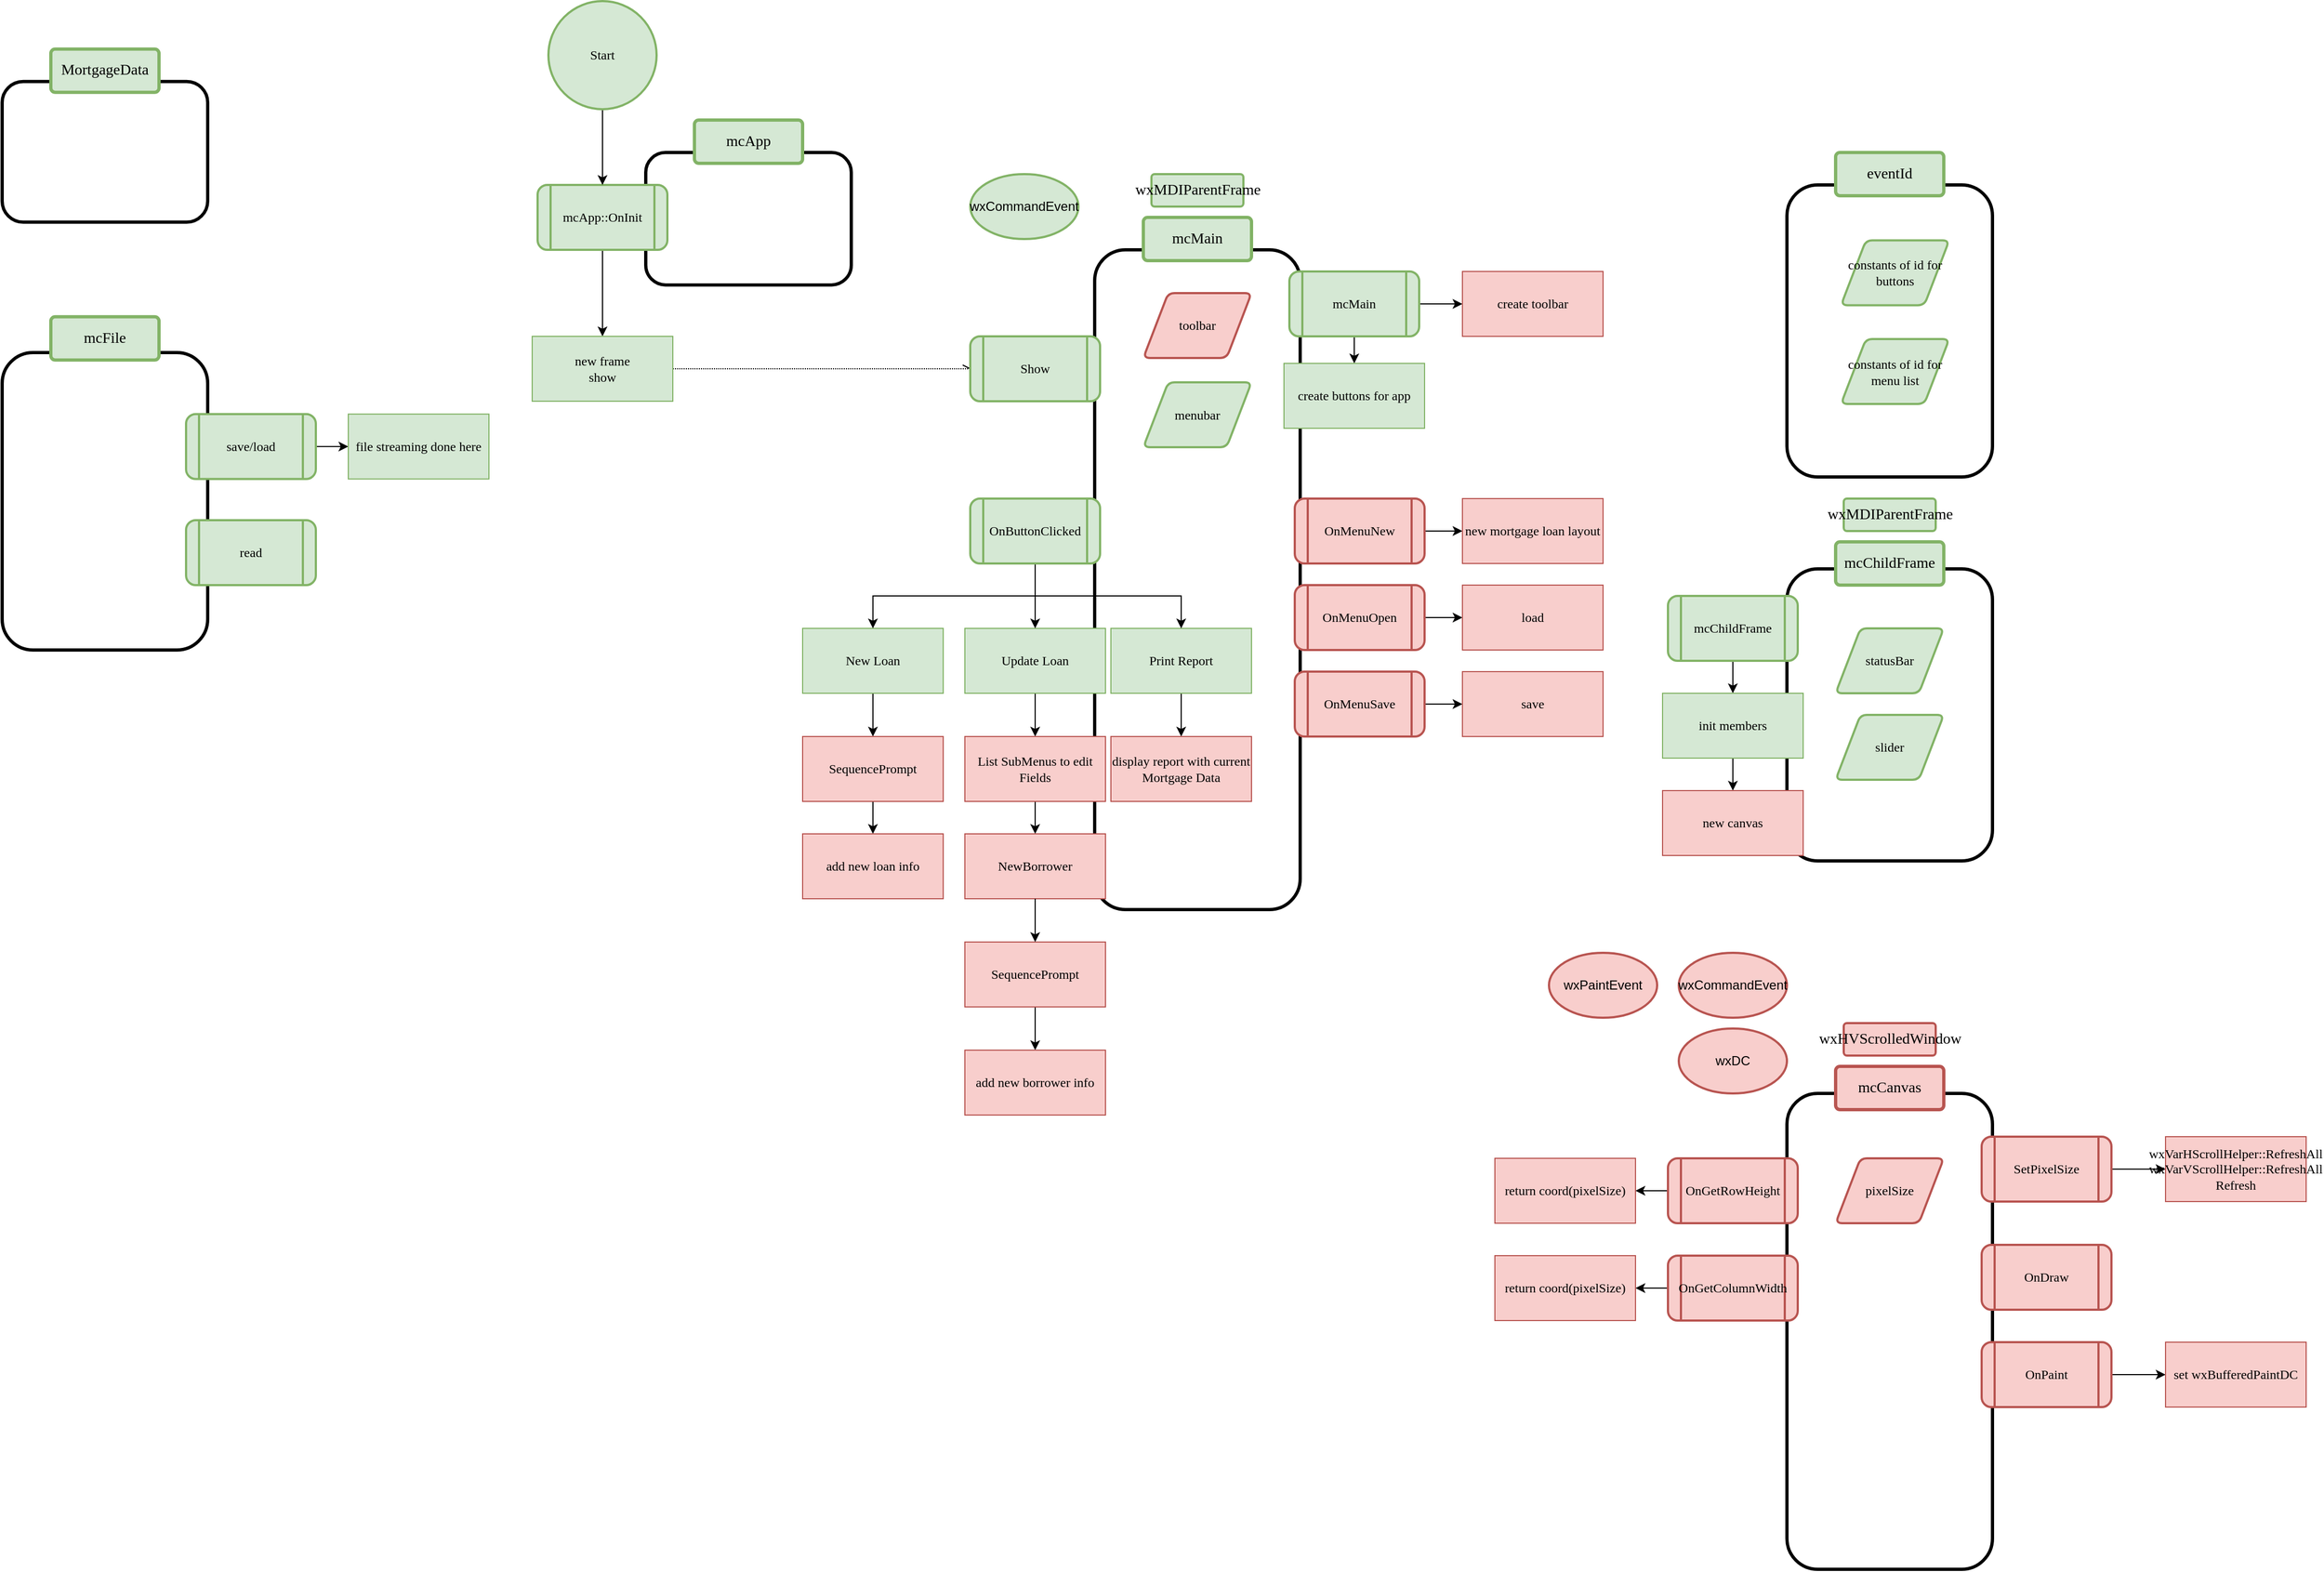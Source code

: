 <mxfile version="16.6.1" type="device"><diagram id="4u5bkuqh8i6XdxuR7M9z" name="Page-1"><mxGraphModel dx="1868" dy="2867" grid="1" gridSize="10" guides="1" tooltips="1" connect="1" arrows="1" fold="1" page="1" pageScale="1" pageWidth="850" pageHeight="1100" math="0" shadow="0"><root><mxCell id="0"/><mxCell id="1" parent="0"/><mxCell id="6ShOgifThUx7Da6KeaPq-13" value="" style="rounded=1;whiteSpace=wrap;html=1;fillColor=none;strokeWidth=3;fontFamily=SF Mono;" parent="1" vertex="1"><mxGeometry x="1510" y="-695" width="190" height="270" as="geometry"/></mxCell><mxCell id="f-LeLVSREXbkeS8HNx8I-79" value="" style="rounded=1;whiteSpace=wrap;html=1;fillColor=none;strokeWidth=3;fontFamily=SF Mono;" parent="1" vertex="1"><mxGeometry x="870" y="-990" width="190" height="610" as="geometry"/></mxCell><mxCell id="f-LeLVSREXbkeS8HNx8I-83" value="" style="rounded=1;whiteSpace=wrap;html=1;fillColor=none;strokeWidth=3;fontFamily=SF Mono;" parent="1" vertex="1"><mxGeometry x="455" y="-1080" width="190" height="122.5" as="geometry"/></mxCell><mxCell id="DNXCwKFJPy2jb9ZxVJ6H-2" value="" style="edgeStyle=orthogonalEdgeStyle;rounded=0;orthogonalLoop=1;jettySize=auto;html=1;entryX=0.5;entryY=0;entryDx=0;entryDy=0;" edge="1" parent="1" source="SENwZf0jZD7FWOnmWLHz-10" target="6ShOgifThUx7Da6KeaPq-1"><mxGeometry relative="1" as="geometry"><mxPoint x="415" y="-920" as="targetPoint"/></mxGeometry></mxCell><mxCell id="SENwZf0jZD7FWOnmWLHz-10" value="mcApp::OnInit" style="shape=process;whiteSpace=wrap;html=1;backgroundOutline=1;fillColor=#d5e8d4;strokeColor=#82b366;rounded=1;fontFamily=SF Mono;strokeWidth=2;" parent="1" vertex="1"><mxGeometry x="355" y="-1050" width="120" height="60" as="geometry"/></mxCell><mxCell id="HCgGVhxVDAZrNAhKXv1q-3" style="edgeStyle=orthogonalEdgeStyle;rounded=0;orthogonalLoop=1;jettySize=auto;html=1;exitX=0.5;exitY=1;exitDx=0;exitDy=0;exitPerimeter=0;entryX=0.5;entryY=0;entryDx=0;entryDy=0;" parent="1" source="HCgGVhxVDAZrNAhKXv1q-1" target="SENwZf0jZD7FWOnmWLHz-10" edge="1"><mxGeometry relative="1" as="geometry"/></mxCell><mxCell id="HCgGVhxVDAZrNAhKXv1q-1" value="&lt;font style=&quot;font-size: 12px&quot;&gt;Start&lt;/font&gt;" style="strokeWidth=2;html=1;shape=mxgraph.flowchart.start_2;whiteSpace=wrap;fillColor=#d5e8d4;strokeColor=#82b366;fontFamily=SF Mono;" parent="1" vertex="1"><mxGeometry x="365" y="-1220" width="100" height="100" as="geometry"/></mxCell><mxCell id="f-LeLVSREXbkeS8HNx8I-13" style="edgeStyle=orthogonalEdgeStyle;rounded=0;orthogonalLoop=1;jettySize=auto;html=1;exitX=0.5;exitY=1;exitDx=0;exitDy=0;entryX=0.5;entryY=0;entryDx=0;entryDy=0;" parent="1" source="f-LeLVSREXbkeS8HNx8I-4" target="f-LeLVSREXbkeS8HNx8I-11" edge="1"><mxGeometry relative="1" as="geometry"/></mxCell><mxCell id="f-LeLVSREXbkeS8HNx8I-4" value="&lt;font style=&quot;font-size: 12px&quot;&gt;New Loan&lt;/font&gt;" style="rounded=0;whiteSpace=wrap;html=1;fillColor=#d5e8d4;strokeColor=#82b366;fontFamily=SF Mono;" parent="1" vertex="1"><mxGeometry x="600" y="-640" width="130" height="60" as="geometry"/></mxCell><mxCell id="f-LeLVSREXbkeS8HNx8I-15" style="edgeStyle=orthogonalEdgeStyle;rounded=0;orthogonalLoop=1;jettySize=auto;html=1;exitX=0.5;exitY=1;exitDx=0;exitDy=0;entryX=0.5;entryY=0;entryDx=0;entryDy=0;" parent="1" source="f-LeLVSREXbkeS8HNx8I-5" target="f-LeLVSREXbkeS8HNx8I-12" edge="1"><mxGeometry relative="1" as="geometry"/></mxCell><mxCell id="f-LeLVSREXbkeS8HNx8I-5" value="&lt;font style=&quot;font-size: 12px&quot;&gt;Update Loan&lt;/font&gt;" style="rounded=0;whiteSpace=wrap;html=1;fillColor=#d5e8d4;strokeColor=#82b366;fontFamily=SF Mono;" parent="1" vertex="1"><mxGeometry x="750" y="-640" width="130" height="60" as="geometry"/></mxCell><mxCell id="f-LeLVSREXbkeS8HNx8I-21" style="edgeStyle=orthogonalEdgeStyle;rounded=0;orthogonalLoop=1;jettySize=auto;html=1;exitX=0.5;exitY=1;exitDx=0;exitDy=0;entryX=0.5;entryY=0;entryDx=0;entryDy=0;" parent="1" source="f-LeLVSREXbkeS8HNx8I-6" target="f-LeLVSREXbkeS8HNx8I-16" edge="1"><mxGeometry relative="1" as="geometry"/></mxCell><mxCell id="f-LeLVSREXbkeS8HNx8I-6" value="&lt;font style=&quot;font-size: 12px&quot;&gt;Print Report&lt;/font&gt;" style="rounded=0;whiteSpace=wrap;html=1;fillColor=#d5e8d4;strokeColor=#82b366;fontFamily=SF Mono;" parent="1" vertex="1"><mxGeometry x="885" y="-640" width="130" height="60" as="geometry"/></mxCell><mxCell id="f-LeLVSREXbkeS8HNx8I-33" style="edgeStyle=orthogonalEdgeStyle;rounded=0;orthogonalLoop=1;jettySize=auto;html=1;exitX=0.5;exitY=1;exitDx=0;exitDy=0;entryX=0.5;entryY=0;entryDx=0;entryDy=0;startArrow=none;startFill=0;endArrow=classic;endFill=1;strokeColor=#000000;" parent="1" source="f-LeLVSREXbkeS8HNx8I-11" target="f-LeLVSREXbkeS8HNx8I-31" edge="1"><mxGeometry relative="1" as="geometry"/></mxCell><mxCell id="f-LeLVSREXbkeS8HNx8I-11" value="&lt;font style=&quot;font-size: 12px&quot;&gt;SequencePrompt&lt;/font&gt;" style="rounded=0;whiteSpace=wrap;html=1;fillColor=#f8cecc;strokeColor=#b85450;fontFamily=SF Mono;" parent="1" vertex="1"><mxGeometry x="600" y="-540" width="130" height="60" as="geometry"/></mxCell><mxCell id="f-LeLVSREXbkeS8HNx8I-20" style="edgeStyle=orthogonalEdgeStyle;rounded=0;orthogonalLoop=1;jettySize=auto;html=1;exitX=0.5;exitY=1;exitDx=0;exitDy=0;entryX=0.5;entryY=0;entryDx=0;entryDy=0;" parent="1" source="f-LeLVSREXbkeS8HNx8I-12" target="f-LeLVSREXbkeS8HNx8I-17" edge="1"><mxGeometry relative="1" as="geometry"/></mxCell><mxCell id="f-LeLVSREXbkeS8HNx8I-12" value="&lt;font style=&quot;font-size: 12px&quot;&gt;List SubMenus to edit Fields&lt;/font&gt;" style="rounded=0;whiteSpace=wrap;html=1;fillColor=#f8cecc;strokeColor=#b85450;fontFamily=SF Mono;" parent="1" vertex="1"><mxGeometry x="750" y="-540" width="130" height="60" as="geometry"/></mxCell><mxCell id="f-LeLVSREXbkeS8HNx8I-16" value="&lt;font style=&quot;font-size: 12px&quot;&gt;display report with current Mortgage Data&lt;/font&gt;" style="rounded=0;whiteSpace=wrap;html=1;fillColor=#f8cecc;strokeColor=#b85450;fontFamily=SF Mono;" parent="1" vertex="1"><mxGeometry x="885" y="-540" width="130" height="60" as="geometry"/></mxCell><mxCell id="f-LeLVSREXbkeS8HNx8I-19" style="edgeStyle=orthogonalEdgeStyle;rounded=0;orthogonalLoop=1;jettySize=auto;html=1;exitX=0.5;exitY=1;exitDx=0;exitDy=0;entryX=0.5;entryY=0;entryDx=0;entryDy=0;fillColor=#f8cecc;strokeColor=#000000;startArrow=none;" parent="1" source="f-LeLVSREXbkeS8HNx8I-29" target="f-LeLVSREXbkeS8HNx8I-18" edge="1"><mxGeometry relative="1" as="geometry"><mxPoint x="837.5" y="-290" as="sourcePoint"/></mxGeometry></mxCell><mxCell id="f-LeLVSREXbkeS8HNx8I-17" value="&lt;font style=&quot;font-size: 12px&quot;&gt;NewBorrower&lt;br&gt;&lt;/font&gt;" style="rounded=0;whiteSpace=wrap;html=1;fillColor=#f8cecc;strokeColor=#b85450;fontFamily=SF Mono;" parent="1" vertex="1"><mxGeometry x="750" y="-450" width="130" height="60" as="geometry"/></mxCell><mxCell id="f-LeLVSREXbkeS8HNx8I-18" value="add new borrower info" style="rounded=0;whiteSpace=wrap;html=1;fillColor=#f8cecc;strokeColor=#b85450;fontFamily=SF Mono;" parent="1" vertex="1"><mxGeometry x="750" y="-250" width="130" height="60" as="geometry"/></mxCell><mxCell id="f-LeLVSREXbkeS8HNx8I-29" value="&lt;font style=&quot;font-size: 12px&quot;&gt;SequencePrompt&lt;/font&gt;" style="rounded=0;whiteSpace=wrap;html=1;fillColor=#f8cecc;strokeColor=#b85450;fontFamily=SF Mono;" parent="1" vertex="1"><mxGeometry x="750" y="-350" width="130" height="60" as="geometry"/></mxCell><mxCell id="f-LeLVSREXbkeS8HNx8I-30" value="" style="edgeStyle=orthogonalEdgeStyle;rounded=0;orthogonalLoop=1;jettySize=auto;html=1;exitX=0.5;exitY=1;exitDx=0;exitDy=0;fillColor=#f8cecc;strokeColor=#000000;endArrow=classic;endFill=1;" parent="1" source="f-LeLVSREXbkeS8HNx8I-17" target="f-LeLVSREXbkeS8HNx8I-29" edge="1"><mxGeometry relative="1" as="geometry"><mxPoint x="625" y="-350" as="sourcePoint"/><mxPoint x="625" y="-310" as="targetPoint"/></mxGeometry></mxCell><mxCell id="f-LeLVSREXbkeS8HNx8I-31" value="add new loan info" style="rounded=0;whiteSpace=wrap;html=1;fillColor=#f8cecc;strokeColor=#b85450;fontFamily=SF Mono;" parent="1" vertex="1"><mxGeometry x="600" y="-450" width="130" height="60" as="geometry"/></mxCell><mxCell id="f-LeLVSREXbkeS8HNx8I-45" value="" style="rounded=1;whiteSpace=wrap;html=1;fillColor=none;strokeWidth=3;fontFamily=SF Mono;" parent="1" vertex="1"><mxGeometry x="-140" y="-895" width="190" height="275" as="geometry"/></mxCell><mxCell id="f-LeLVSREXbkeS8HNx8I-74" style="edgeStyle=orthogonalEdgeStyle;rounded=0;orthogonalLoop=1;jettySize=auto;html=1;exitX=1;exitY=0.5;exitDx=0;exitDy=0;entryX=0;entryY=0.5;entryDx=0;entryDy=0;" parent="1" source="f-LeLVSREXbkeS8HNx8I-46" target="f-LeLVSREXbkeS8HNx8I-73" edge="1"><mxGeometry relative="1" as="geometry"/></mxCell><mxCell id="f-LeLVSREXbkeS8HNx8I-46" value="save/load" style="shape=process;whiteSpace=wrap;html=1;backgroundOutline=1;fillColor=#d5e8d4;strokeColor=#82b366;rounded=1;fontFamily=SF Mono;strokeWidth=2;" parent="1" vertex="1"><mxGeometry x="30" y="-838.13" width="120" height="60" as="geometry"/></mxCell><mxCell id="f-LeLVSREXbkeS8HNx8I-56" value="" style="rounded=1;whiteSpace=wrap;html=1;fillColor=none;strokeWidth=3;fontFamily=SF Mono;" parent="1" vertex="1"><mxGeometry x="-140" y="-1145.63" width="190" height="130" as="geometry"/></mxCell><mxCell id="f-LeLVSREXbkeS8HNx8I-63" value="&lt;font style=&quot;font-size: 14px&quot;&gt;MortgageData&lt;/font&gt;" style="rounded=1;arcSize=10;whiteSpace=wrap;html=1;align=center;fillColor=#d5e8d4;strokeColor=#82b366;fontFamily=SF Mono;strokeWidth=3;" parent="1" vertex="1"><mxGeometry x="-95" y="-1175.63" width="100" height="40" as="geometry"/></mxCell><mxCell id="f-LeLVSREXbkeS8HNx8I-68" value="read" style="shape=process;whiteSpace=wrap;html=1;backgroundOutline=1;fillColor=#d5e8d4;strokeColor=#82b366;rounded=1;fontFamily=SF Mono;strokeWidth=2;" parent="1" vertex="1"><mxGeometry x="30" y="-740" width="120" height="60" as="geometry"/></mxCell><mxCell id="f-LeLVSREXbkeS8HNx8I-73" value="&lt;font style=&quot;font-size: 12px&quot;&gt;file streaming done here&lt;/font&gt;" style="rounded=0;whiteSpace=wrap;html=1;fillColor=#d5e8d4;strokeColor=#82b366;fontFamily=SF Mono;" parent="1" vertex="1"><mxGeometry x="180" y="-838.13" width="130" height="60" as="geometry"/></mxCell><mxCell id="f-LeLVSREXbkeS8HNx8I-75" value="&lt;font style=&quot;font-size: 14px&quot;&gt;mcFile&lt;/font&gt;" style="rounded=1;arcSize=10;whiteSpace=wrap;html=1;align=center;fillColor=#d5e8d4;strokeColor=#82b366;fontFamily=SF Mono;strokeWidth=3;" parent="1" vertex="1"><mxGeometry x="-95" y="-928.13" width="100" height="40" as="geometry"/></mxCell><mxCell id="f-LeLVSREXbkeS8HNx8I-80" value="&lt;font style=&quot;font-size: 14px&quot;&gt;mcMain&lt;/font&gt;" style="rounded=1;arcSize=10;whiteSpace=wrap;html=1;align=center;fillColor=#d5e8d4;strokeColor=#82b366;fontFamily=SF Mono;strokeWidth=3;" parent="1" vertex="1"><mxGeometry x="915" y="-1020" width="100" height="40" as="geometry"/></mxCell><mxCell id="f-LeLVSREXbkeS8HNx8I-85" style="edgeStyle=orthogonalEdgeStyle;rounded=0;orthogonalLoop=1;jettySize=auto;html=1;exitX=0.5;exitY=1;exitDx=0;exitDy=0;entryX=0.5;entryY=0;entryDx=0;entryDy=0;" parent="1" source="f-LeLVSREXbkeS8HNx8I-82" target="f-LeLVSREXbkeS8HNx8I-5" edge="1"><mxGeometry relative="1" as="geometry"/></mxCell><mxCell id="f-LeLVSREXbkeS8HNx8I-86" style="edgeStyle=orthogonalEdgeStyle;rounded=0;orthogonalLoop=1;jettySize=auto;html=1;exitX=0.5;exitY=1;exitDx=0;exitDy=0;entryX=0.5;entryY=0;entryDx=0;entryDy=0;" parent="1" source="f-LeLVSREXbkeS8HNx8I-82" target="f-LeLVSREXbkeS8HNx8I-4" edge="1"><mxGeometry relative="1" as="geometry"/></mxCell><mxCell id="f-LeLVSREXbkeS8HNx8I-87" style="edgeStyle=orthogonalEdgeStyle;rounded=0;orthogonalLoop=1;jettySize=auto;html=1;exitX=0.5;exitY=1;exitDx=0;exitDy=0;entryX=0.5;entryY=0;entryDx=0;entryDy=0;" parent="1" source="f-LeLVSREXbkeS8HNx8I-82" target="f-LeLVSREXbkeS8HNx8I-6" edge="1"><mxGeometry relative="1" as="geometry"/></mxCell><mxCell id="f-LeLVSREXbkeS8HNx8I-82" value="OnButtonClicked" style="shape=process;whiteSpace=wrap;html=1;backgroundOutline=1;fillColor=#d5e8d4;strokeColor=#82b366;rounded=1;fontFamily=SF Mono;strokeWidth=2;" parent="1" vertex="1"><mxGeometry x="755" y="-760" width="120" height="60" as="geometry"/></mxCell><mxCell id="f-LeLVSREXbkeS8HNx8I-84" value="&lt;font style=&quot;font-size: 14px&quot;&gt;mcApp&lt;/font&gt;" style="rounded=1;arcSize=10;whiteSpace=wrap;html=1;align=center;fillColor=#d5e8d4;strokeColor=#82b366;fontFamily=SF Mono;strokeWidth=3;" parent="1" vertex="1"><mxGeometry x="500" y="-1110" width="100" height="40" as="geometry"/></mxCell><mxCell id="DNXCwKFJPy2jb9ZxVJ6H-4" style="edgeStyle=orthogonalEdgeStyle;rounded=0;orthogonalLoop=1;jettySize=auto;html=1;exitX=1;exitY=0.5;exitDx=0;exitDy=0;entryX=0;entryY=0.5;entryDx=0;entryDy=0;dashed=1;dashPattern=1 1;endArrow=openAsync;endFill=0;" edge="1" parent="1" source="6ShOgifThUx7Da6KeaPq-1" target="DNXCwKFJPy2jb9ZxVJ6H-3"><mxGeometry relative="1" as="geometry"/></mxCell><mxCell id="6ShOgifThUx7Da6KeaPq-1" value="&lt;font style=&quot;font-size: 12px&quot;&gt;new frame&lt;br&gt;show&lt;br&gt;&lt;/font&gt;" style="rounded=0;whiteSpace=wrap;html=1;fillColor=#d5e8d4;strokeColor=#82b366;fontFamily=SF Mono;" parent="1" vertex="1"><mxGeometry x="350" y="-910" width="130" height="60" as="geometry"/></mxCell><mxCell id="6ShOgifThUx7Da6KeaPq-3" value="&lt;font style=&quot;font-size: 14px&quot;&gt;wxMDIParentFrame&lt;br&gt;&lt;/font&gt;" style="rounded=1;arcSize=10;whiteSpace=wrap;html=1;align=center;fillColor=#d5e8d4;strokeColor=#82b366;fontFamily=SF Mono;strokeWidth=2;shadow=0;glass=0;sketch=0;perimeterSpacing=0;" parent="1" vertex="1"><mxGeometry x="922.5" y="-1060" width="85" height="30" as="geometry"/></mxCell><mxCell id="6ShOgifThUx7Da6KeaPq-4" value="toolbar" style="shape=parallelogram;html=1;strokeWidth=2;perimeter=parallelogramPerimeter;whiteSpace=wrap;rounded=1;arcSize=12;size=0.23;fontFamily=SF Mono;fillColor=#f8cecc;strokeColor=#b85450;" parent="1" vertex="1"><mxGeometry x="915" y="-950" width="100" height="60" as="geometry"/></mxCell><mxCell id="6ShOgifThUx7Da6KeaPq-5" value="menubar" style="shape=parallelogram;html=1;strokeWidth=2;perimeter=parallelogramPerimeter;whiteSpace=wrap;rounded=1;arcSize=12;size=0.23;fontFamily=SF Mono;fillColor=#d5e8d4;strokeColor=#82b366;" parent="1" vertex="1"><mxGeometry x="915" y="-867.5" width="100" height="60" as="geometry"/></mxCell><mxCell id="6ShOgifThUx7Da6KeaPq-6" value="" style="rounded=1;whiteSpace=wrap;html=1;fillColor=none;strokeWidth=3;fontFamily=SF Mono;" parent="1" vertex="1"><mxGeometry x="1510" y="-1050" width="190" height="270" as="geometry"/></mxCell><mxCell id="6ShOgifThUx7Da6KeaPq-7" value="&lt;font style=&quot;font-size: 14px&quot;&gt;eventId&lt;/font&gt;" style="rounded=1;arcSize=10;whiteSpace=wrap;html=1;align=center;fillColor=#d5e8d4;strokeColor=#82b366;fontFamily=SF Mono;strokeWidth=3;" parent="1" vertex="1"><mxGeometry x="1555" y="-1080" width="100" height="40" as="geometry"/></mxCell><mxCell id="6ShOgifThUx7Da6KeaPq-8" value="constants of id for buttons" style="shape=parallelogram;html=1;strokeWidth=2;perimeter=parallelogramPerimeter;whiteSpace=wrap;rounded=1;arcSize=12;size=0.23;fontFamily=SF Mono;fillColor=#d5e8d4;strokeColor=#82b366;" parent="1" vertex="1"><mxGeometry x="1560" y="-998.75" width="100" height="60" as="geometry"/></mxCell><mxCell id="6ShOgifThUx7Da6KeaPq-9" value="constants of id for menu list" style="shape=parallelogram;html=1;strokeWidth=2;perimeter=parallelogramPerimeter;whiteSpace=wrap;rounded=1;arcSize=12;size=0.23;fontFamily=SF Mono;fillColor=#d5e8d4;strokeColor=#82b366;" parent="1" vertex="1"><mxGeometry x="1560" y="-907.5" width="100" height="60" as="geometry"/></mxCell><mxCell id="6ShOgifThUx7Da6KeaPq-10" value="wxCommandEvent" style="strokeWidth=2;html=1;shape=mxgraph.flowchart.start_1;whiteSpace=wrap;fillColor=#d5e8d4;strokeColor=#82b366;" parent="1" vertex="1"><mxGeometry x="755" y="-1060" width="100" height="60" as="geometry"/></mxCell><mxCell id="6ShOgifThUx7Da6KeaPq-12" value="&lt;font style=&quot;font-size: 14px&quot;&gt;mcChildFrame&lt;/font&gt;" style="rounded=1;arcSize=10;whiteSpace=wrap;html=1;align=center;fillColor=#d5e8d4;strokeColor=#82b366;fontFamily=SF Mono;strokeWidth=3;" parent="1" vertex="1"><mxGeometry x="1555" y="-720" width="100" height="40" as="geometry"/></mxCell><mxCell id="6ShOgifThUx7Da6KeaPq-14" value="&lt;font style=&quot;font-size: 14px&quot;&gt;wxMDIParentFrame&lt;br&gt;&lt;/font&gt;" style="rounded=1;arcSize=10;whiteSpace=wrap;html=1;align=center;fillColor=#d5e8d4;strokeColor=#82b366;fontFamily=SF Mono;strokeWidth=2;shadow=0;glass=0;sketch=0;perimeterSpacing=0;" parent="1" vertex="1"><mxGeometry x="1562.5" y="-760" width="85" height="30" as="geometry"/></mxCell><mxCell id="6ShOgifThUx7Da6KeaPq-20" style="edgeStyle=orthogonalEdgeStyle;rounded=0;orthogonalLoop=1;jettySize=auto;html=1;exitX=1;exitY=0.5;exitDx=0;exitDy=0;entryX=0;entryY=0.5;entryDx=0;entryDy=0;" parent="1" source="6ShOgifThUx7Da6KeaPq-15" target="6ShOgifThUx7Da6KeaPq-19" edge="1"><mxGeometry relative="1" as="geometry"/></mxCell><mxCell id="6ShOgifThUx7Da6KeaPq-21" style="edgeStyle=orthogonalEdgeStyle;rounded=0;orthogonalLoop=1;jettySize=auto;html=1;exitX=0.5;exitY=1;exitDx=0;exitDy=0;entryX=0.5;entryY=0;entryDx=0;entryDy=0;" parent="1" source="6ShOgifThUx7Da6KeaPq-15" target="6ShOgifThUx7Da6KeaPq-16" edge="1"><mxGeometry relative="1" as="geometry"/></mxCell><mxCell id="6ShOgifThUx7Da6KeaPq-15" value="mcMain" style="shape=process;whiteSpace=wrap;html=1;backgroundOutline=1;fillColor=#d5e8d4;strokeColor=#82b366;rounded=1;fontFamily=SF Mono;strokeWidth=2;" parent="1" vertex="1"><mxGeometry x="1050" y="-970" width="120" height="60" as="geometry"/></mxCell><mxCell id="6ShOgifThUx7Da6KeaPq-16" value="&lt;font style=&quot;font-size: 12px&quot;&gt;create buttons for app&lt;br&gt;&lt;/font&gt;" style="rounded=0;whiteSpace=wrap;html=1;fontFamily=SF Mono;fillColor=#d5e8d4;strokeColor=#82b366;" parent="1" vertex="1"><mxGeometry x="1045" y="-885" width="130" height="60" as="geometry"/></mxCell><mxCell id="6ShOgifThUx7Da6KeaPq-19" value="&lt;font style=&quot;font-size: 12px&quot;&gt;create toolbar&lt;/font&gt;" style="rounded=0;whiteSpace=wrap;html=1;fillColor=#f8cecc;strokeColor=#b85450;fontFamily=SF Mono;" parent="1" vertex="1"><mxGeometry x="1210" y="-970" width="130" height="60" as="geometry"/></mxCell><mxCell id="6ShOgifThUx7Da6KeaPq-30" style="edgeStyle=orthogonalEdgeStyle;rounded=0;orthogonalLoop=1;jettySize=auto;html=1;exitX=1;exitY=0.5;exitDx=0;exitDy=0;entryX=0;entryY=0.5;entryDx=0;entryDy=0;" parent="1" source="6ShOgifThUx7Da6KeaPq-22" target="6ShOgifThUx7Da6KeaPq-26" edge="1"><mxGeometry relative="1" as="geometry"/></mxCell><mxCell id="6ShOgifThUx7Da6KeaPq-22" value="OnMenuNew" style="shape=process;whiteSpace=wrap;html=1;backgroundOutline=1;fillColor=#f8cecc;strokeColor=#b85450;rounded=1;fontFamily=SF Mono;strokeWidth=2;" parent="1" vertex="1"><mxGeometry x="1055" y="-760" width="120" height="60" as="geometry"/></mxCell><mxCell id="6ShOgifThUx7Da6KeaPq-31" style="edgeStyle=orthogonalEdgeStyle;rounded=0;orthogonalLoop=1;jettySize=auto;html=1;exitX=1;exitY=0.5;exitDx=0;exitDy=0;entryX=0;entryY=0.5;entryDx=0;entryDy=0;" parent="1" source="6ShOgifThUx7Da6KeaPq-23" target="6ShOgifThUx7Da6KeaPq-27" edge="1"><mxGeometry relative="1" as="geometry"/></mxCell><mxCell id="6ShOgifThUx7Da6KeaPq-23" value="OnMenuOpen" style="shape=process;whiteSpace=wrap;html=1;backgroundOutline=1;fillColor=#f8cecc;strokeColor=#b85450;rounded=1;fontFamily=SF Mono;strokeWidth=2;" parent="1" vertex="1"><mxGeometry x="1055" y="-680" width="120" height="60" as="geometry"/></mxCell><mxCell id="6ShOgifThUx7Da6KeaPq-32" style="edgeStyle=orthogonalEdgeStyle;rounded=0;orthogonalLoop=1;jettySize=auto;html=1;exitX=1;exitY=0.5;exitDx=0;exitDy=0;entryX=0;entryY=0.5;entryDx=0;entryDy=0;" parent="1" source="6ShOgifThUx7Da6KeaPq-24" target="6ShOgifThUx7Da6KeaPq-28" edge="1"><mxGeometry relative="1" as="geometry"/></mxCell><mxCell id="6ShOgifThUx7Da6KeaPq-24" value="OnMenuSave" style="shape=process;whiteSpace=wrap;html=1;backgroundOutline=1;fillColor=#f8cecc;strokeColor=#b85450;rounded=1;fontFamily=SF Mono;strokeWidth=2;" parent="1" vertex="1"><mxGeometry x="1055" y="-600" width="120" height="60" as="geometry"/></mxCell><mxCell id="6ShOgifThUx7Da6KeaPq-26" value="&lt;font style=&quot;font-size: 12px&quot;&gt;new mortgage loan layout&lt;/font&gt;" style="rounded=0;whiteSpace=wrap;html=1;fillColor=#f8cecc;strokeColor=#b85450;fontFamily=SF Mono;" parent="1" vertex="1"><mxGeometry x="1210" y="-760" width="130" height="60" as="geometry"/></mxCell><mxCell id="6ShOgifThUx7Da6KeaPq-27" value="&lt;font style=&quot;font-size: 12px&quot;&gt;load&lt;/font&gt;" style="rounded=0;whiteSpace=wrap;html=1;fillColor=#f8cecc;strokeColor=#b85450;fontFamily=SF Mono;" parent="1" vertex="1"><mxGeometry x="1210" y="-680" width="130" height="60" as="geometry"/></mxCell><mxCell id="6ShOgifThUx7Da6KeaPq-28" value="&lt;font style=&quot;font-size: 12px&quot;&gt;save&lt;/font&gt;" style="rounded=0;whiteSpace=wrap;html=1;fillColor=#f8cecc;strokeColor=#b85450;fontFamily=SF Mono;" parent="1" vertex="1"><mxGeometry x="1210" y="-600" width="130" height="60" as="geometry"/></mxCell><mxCell id="6ShOgifThUx7Da6KeaPq-34" value="" style="rounded=1;whiteSpace=wrap;html=1;fillColor=none;strokeWidth=3;fontFamily=SF Mono;" parent="1" vertex="1"><mxGeometry x="1510" y="-210" width="190" height="440" as="geometry"/></mxCell><mxCell id="6ShOgifThUx7Da6KeaPq-35" value="&lt;font style=&quot;font-size: 14px&quot;&gt;mcCanvas&lt;/font&gt;" style="rounded=1;arcSize=10;whiteSpace=wrap;html=1;align=center;fillColor=#f8cecc;strokeColor=#b85450;fontFamily=SF Mono;strokeWidth=3;" parent="1" vertex="1"><mxGeometry x="1555" y="-235" width="100" height="40" as="geometry"/></mxCell><mxCell id="6ShOgifThUx7Da6KeaPq-36" value="&lt;font style=&quot;font-size: 14px&quot;&gt;wxHVScrolledWindow&lt;br&gt;&lt;/font&gt;" style="rounded=1;arcSize=10;whiteSpace=wrap;html=1;align=center;fillColor=#f8cecc;strokeColor=#b85450;fontFamily=SF Mono;strokeWidth=2;shadow=0;glass=0;sketch=0;perimeterSpacing=0;" parent="1" vertex="1"><mxGeometry x="1562.5" y="-275" width="85" height="30" as="geometry"/></mxCell><mxCell id="6ShOgifThUx7Da6KeaPq-37" value="wxDC" style="strokeWidth=2;html=1;shape=mxgraph.flowchart.start_1;whiteSpace=wrap;fillColor=#f8cecc;strokeColor=#b85450;" parent="1" vertex="1"><mxGeometry x="1410" y="-270" width="100" height="60" as="geometry"/></mxCell><mxCell id="6ShOgifThUx7Da6KeaPq-51" style="edgeStyle=orthogonalEdgeStyle;rounded=0;orthogonalLoop=1;jettySize=auto;html=1;exitX=0;exitY=0.5;exitDx=0;exitDy=0;entryX=1;entryY=0.5;entryDx=0;entryDy=0;" parent="1" source="6ShOgifThUx7Da6KeaPq-38" target="6ShOgifThUx7Da6KeaPq-46" edge="1"><mxGeometry relative="1" as="geometry"/></mxCell><mxCell id="6ShOgifThUx7Da6KeaPq-38" value="OnGetRowHeight" style="shape=process;whiteSpace=wrap;html=1;backgroundOutline=1;fillColor=#f8cecc;strokeColor=#b85450;rounded=1;fontFamily=SF Mono;strokeWidth=2;" parent="1" vertex="1"><mxGeometry x="1400" y="-150" width="120" height="60" as="geometry"/></mxCell><mxCell id="6ShOgifThUx7Da6KeaPq-52" style="edgeStyle=orthogonalEdgeStyle;rounded=0;orthogonalLoop=1;jettySize=auto;html=1;exitX=0;exitY=0.5;exitDx=0;exitDy=0;entryX=1;entryY=0.5;entryDx=0;entryDy=0;" parent="1" source="6ShOgifThUx7Da6KeaPq-39" target="6ShOgifThUx7Da6KeaPq-50" edge="1"><mxGeometry relative="1" as="geometry"/></mxCell><mxCell id="6ShOgifThUx7Da6KeaPq-39" value="OnGetColumnWidth" style="shape=process;whiteSpace=wrap;html=1;backgroundOutline=1;fillColor=#f8cecc;strokeColor=#b85450;rounded=1;fontFamily=SF Mono;strokeWidth=2;" parent="1" vertex="1"><mxGeometry x="1400" y="-60" width="120" height="60" as="geometry"/></mxCell><mxCell id="6ShOgifThUx7Da6KeaPq-40" value="pixelSize" style="shape=parallelogram;html=1;strokeWidth=2;perimeter=parallelogramPerimeter;whiteSpace=wrap;rounded=1;arcSize=12;size=0.23;fontFamily=SF Mono;fillColor=#f8cecc;strokeColor=#b85450;" parent="1" vertex="1"><mxGeometry x="1555" y="-150" width="100" height="60" as="geometry"/></mxCell><mxCell id="6ShOgifThUx7Da6KeaPq-42" style="edgeStyle=orthogonalEdgeStyle;rounded=0;orthogonalLoop=1;jettySize=auto;html=1;exitX=1;exitY=0.5;exitDx=0;exitDy=0;entryX=0;entryY=0.5;entryDx=0;entryDy=0;" parent="1" source="6ShOgifThUx7Da6KeaPq-41" target="6ShOgifThUx7Da6KeaPq-44" edge="1"><mxGeometry relative="1" as="geometry"><mxPoint x="1860" y="-140" as="targetPoint"/></mxGeometry></mxCell><mxCell id="6ShOgifThUx7Da6KeaPq-41" value="SetPixelSize" style="shape=process;whiteSpace=wrap;html=1;backgroundOutline=1;fillColor=#f8cecc;strokeColor=#b85450;rounded=1;fontFamily=SF Mono;strokeWidth=2;" parent="1" vertex="1"><mxGeometry x="1690" y="-170" width="120" height="60" as="geometry"/></mxCell><mxCell id="6ShOgifThUx7Da6KeaPq-44" value="wxVarHScrollHelper::RefreshAll&lt;br&gt;wxVarVScrollHelper::RefreshAll&lt;br&gt;Refresh" style="rounded=0;whiteSpace=wrap;html=1;fillColor=#f8cecc;strokeColor=#b85450;fontFamily=SF Mono;" parent="1" vertex="1"><mxGeometry x="1860" y="-170" width="130" height="60" as="geometry"/></mxCell><mxCell id="6ShOgifThUx7Da6KeaPq-46" value="return coord(pixelSize)" style="rounded=0;whiteSpace=wrap;html=1;fillColor=#f8cecc;strokeColor=#b85450;fontFamily=SF Mono;" parent="1" vertex="1"><mxGeometry x="1240" y="-150" width="130" height="60" as="geometry"/></mxCell><mxCell id="6ShOgifThUx7Da6KeaPq-49" style="edgeStyle=orthogonalEdgeStyle;rounded=0;orthogonalLoop=1;jettySize=auto;html=1;exitX=0.5;exitY=1;exitDx=0;exitDy=0;entryX=0.5;entryY=0;entryDx=0;entryDy=0;" parent="1" source="6ShOgifThUx7Da6KeaPq-47" target="6ShOgifThUx7Da6KeaPq-48" edge="1"><mxGeometry relative="1" as="geometry"/></mxCell><mxCell id="6ShOgifThUx7Da6KeaPq-47" value="mcChildFrame" style="shape=process;whiteSpace=wrap;html=1;backgroundOutline=1;fillColor=#d5e8d4;strokeColor=#82b366;rounded=1;fontFamily=SF Mono;strokeWidth=2;" parent="1" vertex="1"><mxGeometry x="1400" y="-670" width="120" height="60" as="geometry"/></mxCell><mxCell id="6ShOgifThUx7Da6KeaPq-57" value="" style="edgeStyle=orthogonalEdgeStyle;rounded=0;orthogonalLoop=1;jettySize=auto;html=1;" parent="1" source="6ShOgifThUx7Da6KeaPq-48" target="6ShOgifThUx7Da6KeaPq-55" edge="1"><mxGeometry relative="1" as="geometry"/></mxCell><mxCell id="6ShOgifThUx7Da6KeaPq-48" value="&lt;font style=&quot;font-size: 12px&quot;&gt;init members&lt;/font&gt;" style="rounded=0;whiteSpace=wrap;html=1;fillColor=#d5e8d4;strokeColor=#82b366;fontFamily=SF Mono;" parent="1" vertex="1"><mxGeometry x="1395" y="-580" width="130" height="60" as="geometry"/></mxCell><mxCell id="6ShOgifThUx7Da6KeaPq-50" value="return coord(pixelSize)" style="rounded=0;whiteSpace=wrap;html=1;fillColor=#f8cecc;strokeColor=#b85450;fontFamily=SF Mono;" parent="1" vertex="1"><mxGeometry x="1240" y="-60" width="130" height="60" as="geometry"/></mxCell><mxCell id="6ShOgifThUx7Da6KeaPq-53" value="statusBar" style="shape=parallelogram;html=1;strokeWidth=2;perimeter=parallelogramPerimeter;whiteSpace=wrap;rounded=1;arcSize=12;size=0.23;fontFamily=SF Mono;fillColor=#d5e8d4;strokeColor=#82b366;" parent="1" vertex="1"><mxGeometry x="1555" y="-640" width="100" height="60" as="geometry"/></mxCell><mxCell id="6ShOgifThUx7Da6KeaPq-54" value="slider" style="shape=parallelogram;html=1;strokeWidth=2;perimeter=parallelogramPerimeter;whiteSpace=wrap;rounded=1;arcSize=12;size=0.23;fontFamily=SF Mono;fillColor=#d5e8d4;strokeColor=#82b366;" parent="1" vertex="1"><mxGeometry x="1555" y="-560" width="100" height="60" as="geometry"/></mxCell><mxCell id="6ShOgifThUx7Da6KeaPq-55" value="&lt;font style=&quot;font-size: 12px&quot;&gt;new canvas&lt;/font&gt;" style="rounded=0;whiteSpace=wrap;html=1;fillColor=#f8cecc;strokeColor=#b85450;fontFamily=SF Mono;" parent="1" vertex="1"><mxGeometry x="1395" y="-490" width="130" height="60" as="geometry"/></mxCell><mxCell id="6ShOgifThUx7Da6KeaPq-59" value="OnDraw" style="shape=process;whiteSpace=wrap;html=1;backgroundOutline=1;fillColor=#f8cecc;strokeColor=#b85450;rounded=1;fontFamily=SF Mono;strokeWidth=2;" parent="1" vertex="1"><mxGeometry x="1690" y="-70" width="120" height="60" as="geometry"/></mxCell><mxCell id="6ShOgifThUx7Da6KeaPq-64" value="" style="edgeStyle=orthogonalEdgeStyle;rounded=0;orthogonalLoop=1;jettySize=auto;html=1;" parent="1" source="6ShOgifThUx7Da6KeaPq-60" target="6ShOgifThUx7Da6KeaPq-63" edge="1"><mxGeometry relative="1" as="geometry"/></mxCell><mxCell id="6ShOgifThUx7Da6KeaPq-60" value="OnPaint" style="shape=process;whiteSpace=wrap;html=1;backgroundOutline=1;fillColor=#f8cecc;strokeColor=#b85450;rounded=1;fontFamily=SF Mono;strokeWidth=2;" parent="1" vertex="1"><mxGeometry x="1690" y="20" width="120" height="60" as="geometry"/></mxCell><mxCell id="6ShOgifThUx7Da6KeaPq-61" value="wxCommandEvent" style="strokeWidth=2;html=1;shape=mxgraph.flowchart.start_1;whiteSpace=wrap;fillColor=#f8cecc;strokeColor=#b85450;" parent="1" vertex="1"><mxGeometry x="1410" y="-340" width="100" height="60" as="geometry"/></mxCell><mxCell id="6ShOgifThUx7Da6KeaPq-62" value="wxPaintEvent" style="strokeWidth=2;html=1;shape=mxgraph.flowchart.start_1;whiteSpace=wrap;fillColor=#f8cecc;strokeColor=#b85450;" parent="1" vertex="1"><mxGeometry x="1290" y="-340" width="100" height="60" as="geometry"/></mxCell><mxCell id="6ShOgifThUx7Da6KeaPq-63" value="set wxBufferedPaintDC" style="rounded=0;whiteSpace=wrap;html=1;fillColor=#f8cecc;strokeColor=#b85450;fontFamily=SF Mono;" parent="1" vertex="1"><mxGeometry x="1860" y="20" width="130" height="60" as="geometry"/></mxCell><mxCell id="DNXCwKFJPy2jb9ZxVJ6H-3" value="Show" style="shape=process;whiteSpace=wrap;html=1;backgroundOutline=1;fillColor=#d5e8d4;strokeColor=#82b366;rounded=1;fontFamily=SF Mono;strokeWidth=2;" vertex="1" parent="1"><mxGeometry x="755" y="-910" width="120" height="60" as="geometry"/></mxCell></root></mxGraphModel></diagram></mxfile>